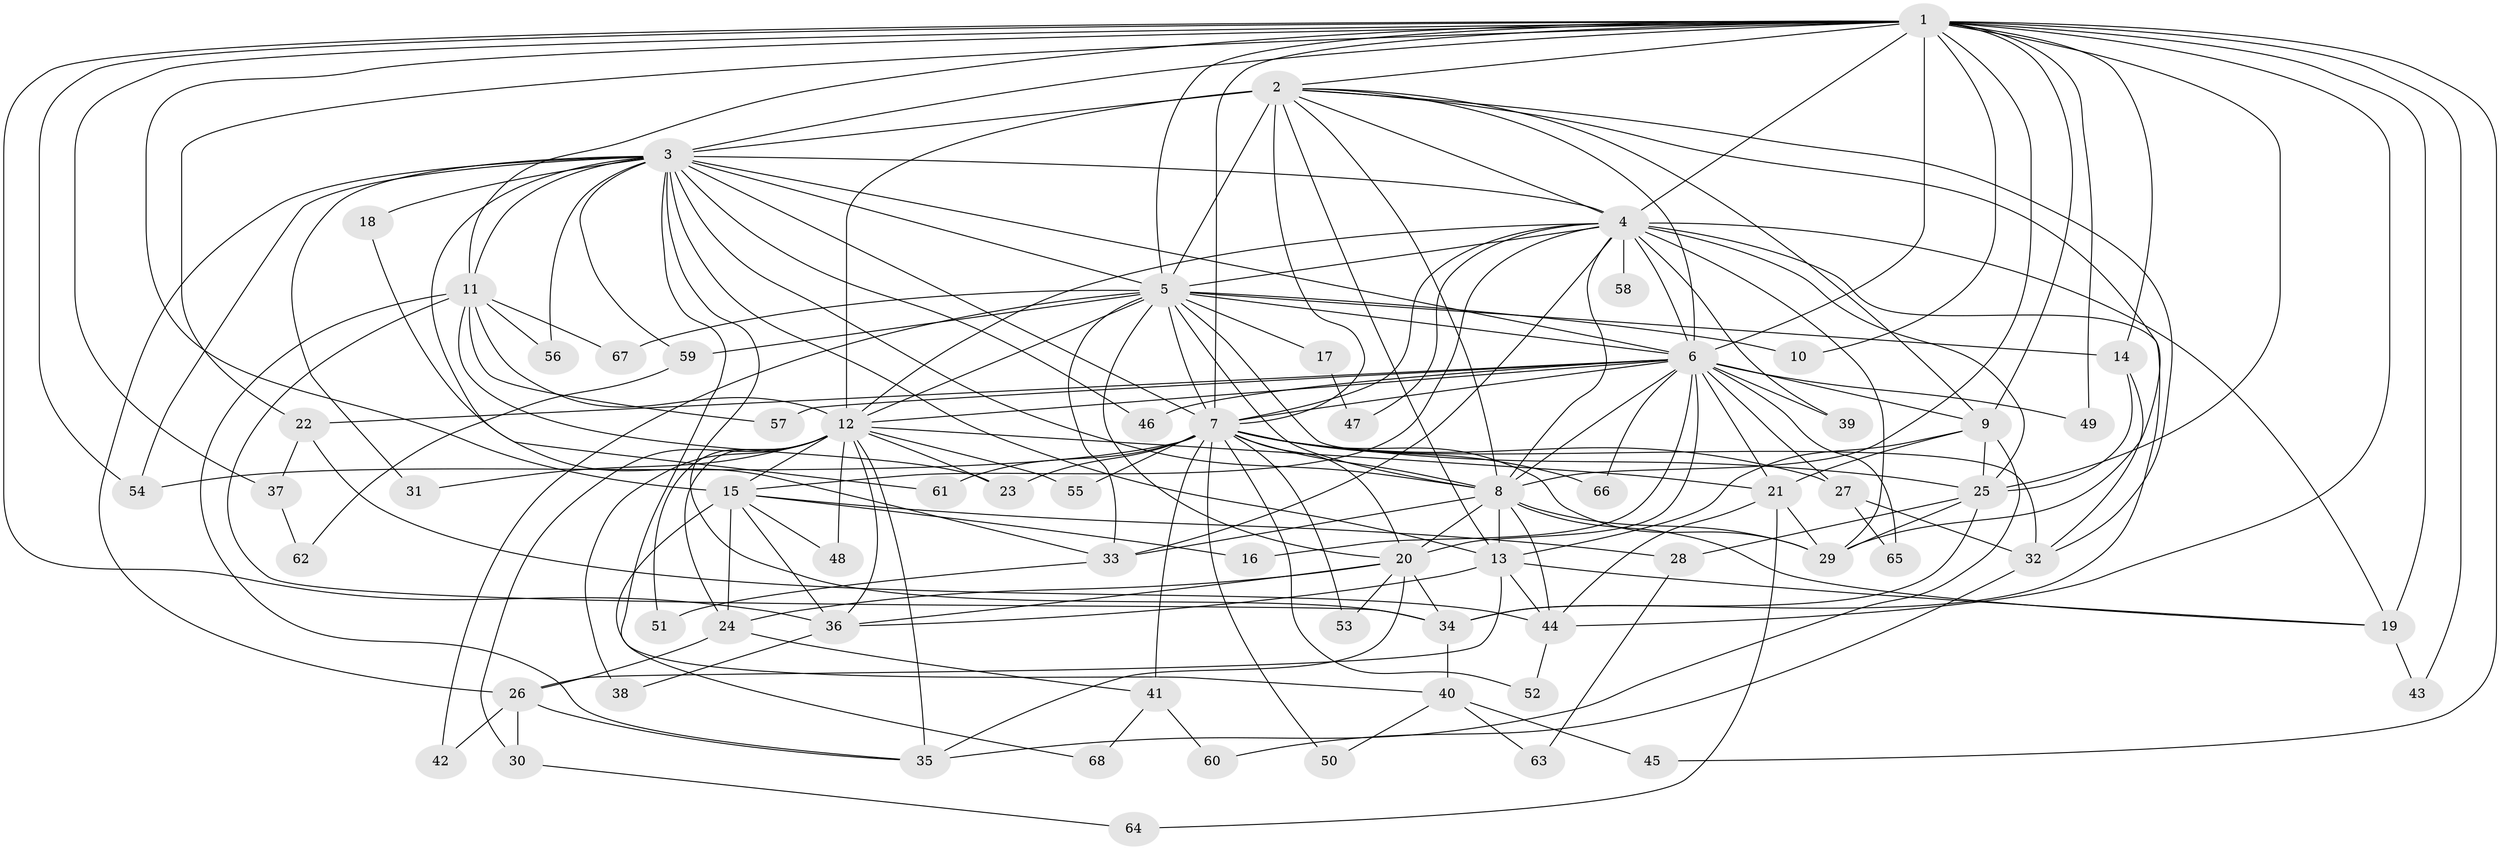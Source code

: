 // original degree distribution, {26: 0.022058823529411766, 29: 0.007352941176470588, 17: 0.007352941176470588, 24: 0.007352941176470588, 21: 0.007352941176470588, 23: 0.014705882352941176, 22: 0.007352941176470588, 2: 0.5294117647058824, 4: 0.08823529411764706, 6: 0.022058823529411766, 3: 0.22058823529411764, 9: 0.014705882352941176, 7: 0.014705882352941176, 5: 0.03676470588235294}
// Generated by graph-tools (version 1.1) at 2025/49/03/04/25 22:49:32]
// undirected, 68 vertices, 184 edges
graph export_dot {
  node [color=gray90,style=filled];
  1;
  2;
  3;
  4;
  5;
  6;
  7;
  8;
  9;
  10;
  11;
  12;
  13;
  14;
  15;
  16;
  17;
  18;
  19;
  20;
  21;
  22;
  23;
  24;
  25;
  26;
  27;
  28;
  29;
  30;
  31;
  32;
  33;
  34;
  35;
  36;
  37;
  38;
  39;
  40;
  41;
  42;
  43;
  44;
  45;
  46;
  47;
  48;
  49;
  50;
  51;
  52;
  53;
  54;
  55;
  56;
  57;
  58;
  59;
  60;
  61;
  62;
  63;
  64;
  65;
  66;
  67;
  68;
  1 -- 2 [weight=2.0];
  1 -- 3 [weight=2.0];
  1 -- 4 [weight=2.0];
  1 -- 5 [weight=2.0];
  1 -- 6 [weight=4.0];
  1 -- 7 [weight=2.0];
  1 -- 8 [weight=3.0];
  1 -- 9 [weight=3.0];
  1 -- 10 [weight=1.0];
  1 -- 11 [weight=2.0];
  1 -- 14 [weight=1.0];
  1 -- 15 [weight=1.0];
  1 -- 19 [weight=1.0];
  1 -- 22 [weight=1.0];
  1 -- 25 [weight=5.0];
  1 -- 36 [weight=1.0];
  1 -- 37 [weight=1.0];
  1 -- 43 [weight=1.0];
  1 -- 44 [weight=1.0];
  1 -- 45 [weight=1.0];
  1 -- 49 [weight=1.0];
  1 -- 54 [weight=1.0];
  2 -- 3 [weight=1.0];
  2 -- 4 [weight=1.0];
  2 -- 5 [weight=2.0];
  2 -- 6 [weight=3.0];
  2 -- 7 [weight=2.0];
  2 -- 8 [weight=1.0];
  2 -- 9 [weight=2.0];
  2 -- 12 [weight=11.0];
  2 -- 13 [weight=1.0];
  2 -- 29 [weight=1.0];
  2 -- 32 [weight=1.0];
  3 -- 4 [weight=1.0];
  3 -- 5 [weight=1.0];
  3 -- 6 [weight=3.0];
  3 -- 7 [weight=1.0];
  3 -- 8 [weight=1.0];
  3 -- 11 [weight=2.0];
  3 -- 13 [weight=1.0];
  3 -- 18 [weight=1.0];
  3 -- 26 [weight=1.0];
  3 -- 31 [weight=1.0];
  3 -- 33 [weight=1.0];
  3 -- 34 [weight=1.0];
  3 -- 40 [weight=1.0];
  3 -- 46 [weight=1.0];
  3 -- 54 [weight=1.0];
  3 -- 56 [weight=1.0];
  3 -- 59 [weight=1.0];
  4 -- 5 [weight=2.0];
  4 -- 6 [weight=3.0];
  4 -- 7 [weight=1.0];
  4 -- 8 [weight=1.0];
  4 -- 12 [weight=1.0];
  4 -- 15 [weight=1.0];
  4 -- 19 [weight=1.0];
  4 -- 25 [weight=1.0];
  4 -- 29 [weight=1.0];
  4 -- 33 [weight=1.0];
  4 -- 34 [weight=1.0];
  4 -- 39 [weight=1.0];
  4 -- 47 [weight=1.0];
  4 -- 58 [weight=1.0];
  5 -- 6 [weight=2.0];
  5 -- 7 [weight=2.0];
  5 -- 8 [weight=1.0];
  5 -- 10 [weight=1.0];
  5 -- 12 [weight=1.0];
  5 -- 14 [weight=1.0];
  5 -- 17 [weight=1.0];
  5 -- 20 [weight=1.0];
  5 -- 32 [weight=1.0];
  5 -- 33 [weight=1.0];
  5 -- 42 [weight=1.0];
  5 -- 59 [weight=1.0];
  5 -- 67 [weight=1.0];
  6 -- 7 [weight=3.0];
  6 -- 8 [weight=3.0];
  6 -- 9 [weight=12.0];
  6 -- 12 [weight=1.0];
  6 -- 16 [weight=1.0];
  6 -- 20 [weight=2.0];
  6 -- 21 [weight=1.0];
  6 -- 22 [weight=1.0];
  6 -- 27 [weight=1.0];
  6 -- 39 [weight=1.0];
  6 -- 46 [weight=2.0];
  6 -- 49 [weight=1.0];
  6 -- 57 [weight=2.0];
  6 -- 65 [weight=1.0];
  6 -- 66 [weight=1.0];
  7 -- 8 [weight=1.0];
  7 -- 20 [weight=1.0];
  7 -- 23 [weight=1.0];
  7 -- 25 [weight=1.0];
  7 -- 27 [weight=1.0];
  7 -- 29 [weight=1.0];
  7 -- 41 [weight=1.0];
  7 -- 50 [weight=1.0];
  7 -- 52 [weight=1.0];
  7 -- 53 [weight=1.0];
  7 -- 54 [weight=1.0];
  7 -- 55 [weight=1.0];
  7 -- 61 [weight=1.0];
  7 -- 66 [weight=1.0];
  8 -- 13 [weight=6.0];
  8 -- 19 [weight=1.0];
  8 -- 20 [weight=1.0];
  8 -- 29 [weight=1.0];
  8 -- 33 [weight=1.0];
  8 -- 44 [weight=2.0];
  9 -- 13 [weight=1.0];
  9 -- 21 [weight=1.0];
  9 -- 25 [weight=1.0];
  9 -- 35 [weight=1.0];
  11 -- 12 [weight=1.0];
  11 -- 23 [weight=1.0];
  11 -- 34 [weight=1.0];
  11 -- 35 [weight=1.0];
  11 -- 56 [weight=1.0];
  11 -- 57 [weight=1.0];
  11 -- 67 [weight=1.0];
  12 -- 15 [weight=1.0];
  12 -- 21 [weight=1.0];
  12 -- 23 [weight=1.0];
  12 -- 24 [weight=1.0];
  12 -- 30 [weight=1.0];
  12 -- 31 [weight=1.0];
  12 -- 35 [weight=1.0];
  12 -- 36 [weight=1.0];
  12 -- 38 [weight=1.0];
  12 -- 48 [weight=1.0];
  12 -- 51 [weight=1.0];
  12 -- 55 [weight=1.0];
  13 -- 19 [weight=1.0];
  13 -- 26 [weight=1.0];
  13 -- 36 [weight=1.0];
  13 -- 44 [weight=1.0];
  14 -- 25 [weight=1.0];
  14 -- 32 [weight=1.0];
  15 -- 16 [weight=1.0];
  15 -- 24 [weight=1.0];
  15 -- 28 [weight=1.0];
  15 -- 36 [weight=1.0];
  15 -- 48 [weight=1.0];
  15 -- 68 [weight=1.0];
  17 -- 47 [weight=1.0];
  18 -- 61 [weight=1.0];
  19 -- 43 [weight=1.0];
  20 -- 24 [weight=1.0];
  20 -- 34 [weight=1.0];
  20 -- 35 [weight=1.0];
  20 -- 36 [weight=1.0];
  20 -- 53 [weight=1.0];
  21 -- 29 [weight=1.0];
  21 -- 44 [weight=1.0];
  21 -- 64 [weight=1.0];
  22 -- 37 [weight=1.0];
  22 -- 44 [weight=1.0];
  24 -- 26 [weight=1.0];
  24 -- 41 [weight=1.0];
  25 -- 28 [weight=1.0];
  25 -- 29 [weight=1.0];
  25 -- 34 [weight=1.0];
  26 -- 30 [weight=1.0];
  26 -- 35 [weight=1.0];
  26 -- 42 [weight=1.0];
  27 -- 32 [weight=1.0];
  27 -- 65 [weight=1.0];
  28 -- 63 [weight=1.0];
  30 -- 64 [weight=1.0];
  32 -- 60 [weight=1.0];
  33 -- 51 [weight=1.0];
  34 -- 40 [weight=1.0];
  36 -- 38 [weight=1.0];
  37 -- 62 [weight=1.0];
  40 -- 45 [weight=1.0];
  40 -- 50 [weight=1.0];
  40 -- 63 [weight=1.0];
  41 -- 60 [weight=1.0];
  41 -- 68 [weight=1.0];
  44 -- 52 [weight=1.0];
  59 -- 62 [weight=1.0];
}
